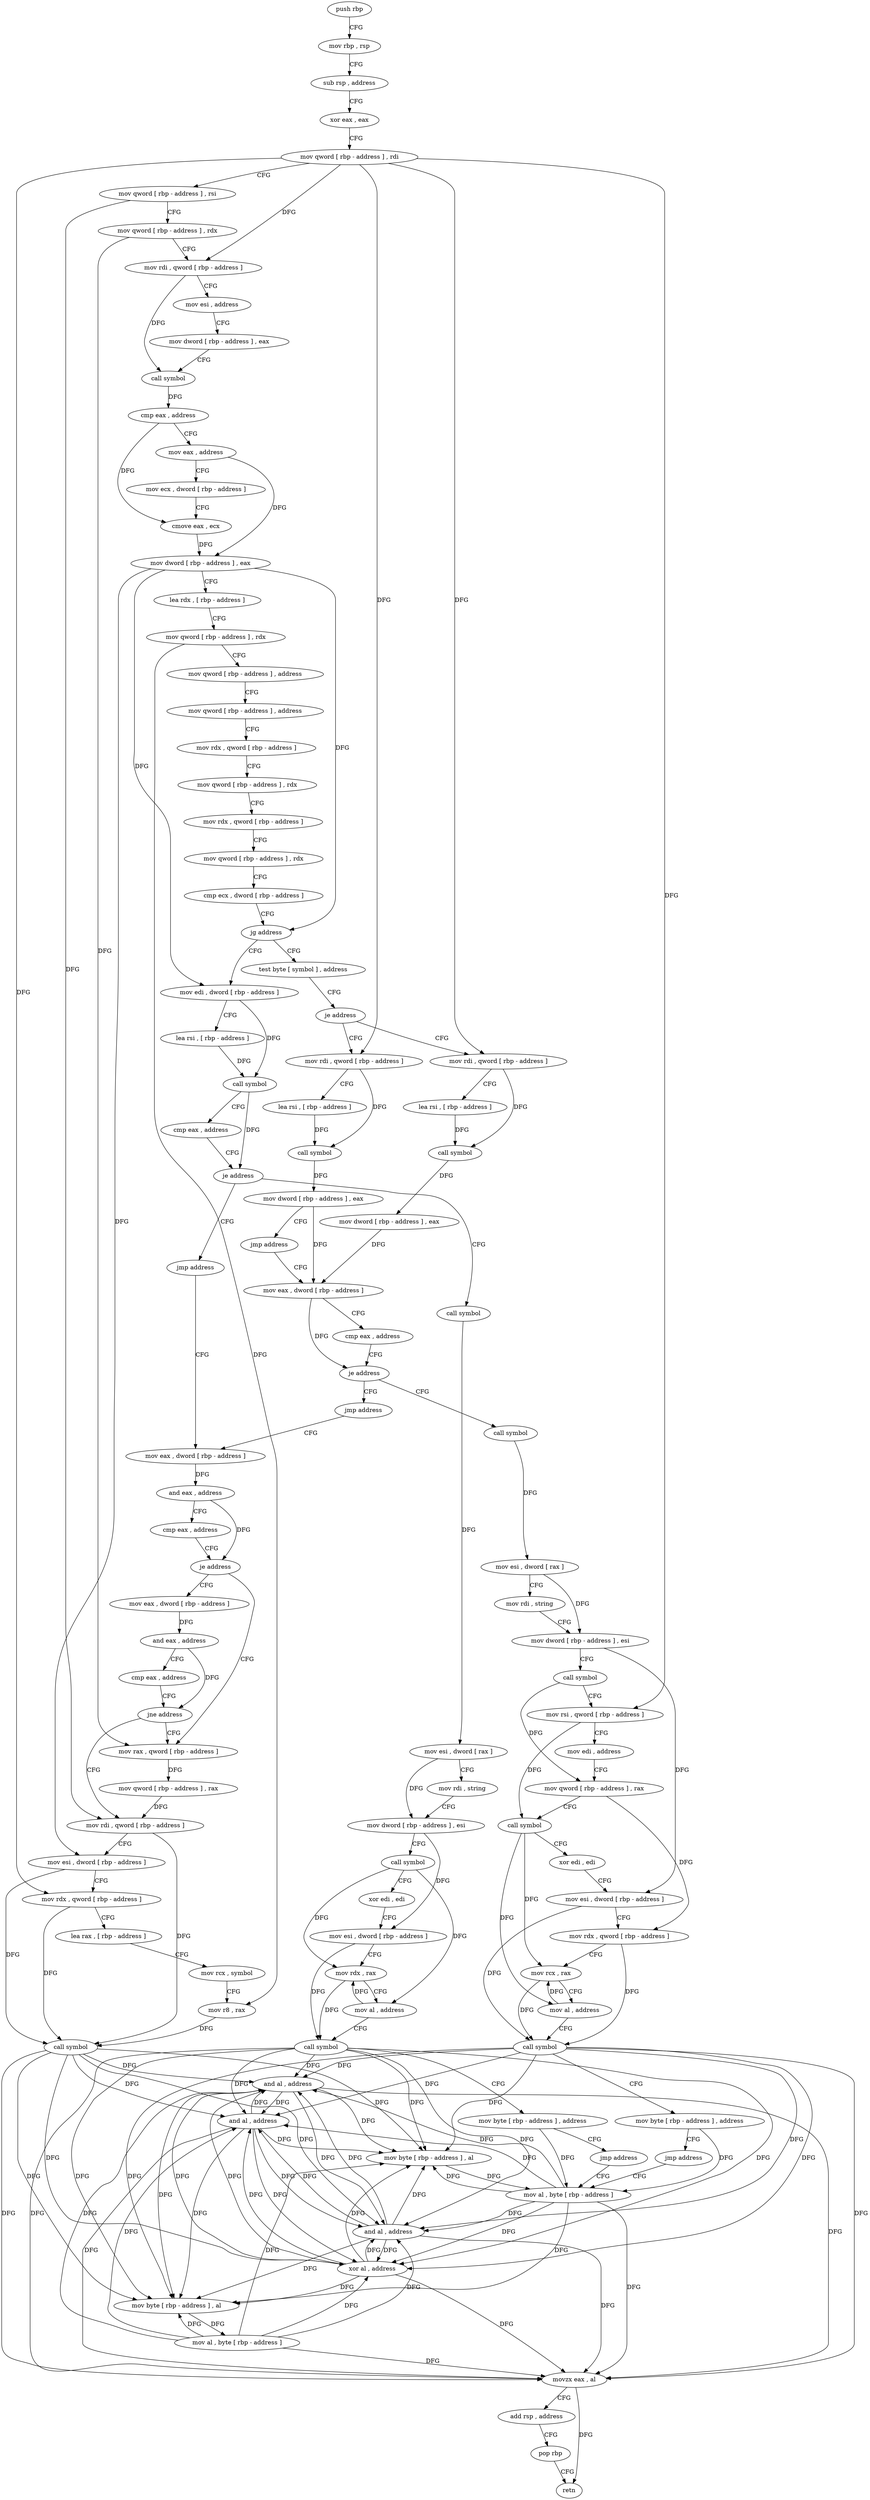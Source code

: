 digraph "func" {
"4206592" [label = "push rbp" ]
"4206593" [label = "mov rbp , rsp" ]
"4206596" [label = "sub rsp , address" ]
"4206603" [label = "xor eax , eax" ]
"4206605" [label = "mov qword [ rbp - address ] , rdi" ]
"4206609" [label = "mov qword [ rbp - address ] , rsi" ]
"4206613" [label = "mov qword [ rbp - address ] , rdx" ]
"4206617" [label = "mov rdi , qword [ rbp - address ]" ]
"4206621" [label = "mov esi , address" ]
"4206626" [label = "mov dword [ rbp - address ] , eax" ]
"4206632" [label = "call symbol" ]
"4206637" [label = "cmp eax , address" ]
"4206640" [label = "mov eax , address" ]
"4206645" [label = "mov ecx , dword [ rbp - address ]" ]
"4206651" [label = "cmove eax , ecx" ]
"4206654" [label = "mov dword [ rbp - address ] , eax" ]
"4206657" [label = "lea rdx , [ rbp - address ]" ]
"4206664" [label = "mov qword [ rbp - address ] , rdx" ]
"4206671" [label = "mov qword [ rbp - address ] , address" ]
"4206682" [label = "mov qword [ rbp - address ] , address" ]
"4206693" [label = "mov rdx , qword [ rbp - address ]" ]
"4206700" [label = "mov qword [ rbp - address ] , rdx" ]
"4206707" [label = "mov rdx , qword [ rbp - address ]" ]
"4206714" [label = "mov qword [ rbp - address ] , rdx" ]
"4206721" [label = "cmp ecx , dword [ rbp - address ]" ]
"4206724" [label = "jg address" ]
"4206814" [label = "test byte [ symbol ] , address" ]
"4206730" [label = "mov edi , dword [ rbp - address ]" ]
"4206822" [label = "je address" ]
"4206855" [label = "mov rdi , qword [ rbp - address ]" ]
"4206828" [label = "mov rdi , qword [ rbp - address ]" ]
"4206733" [label = "lea rsi , [ rbp - address ]" ]
"4206740" [label = "call symbol" ]
"4206745" [label = "cmp eax , address" ]
"4206748" [label = "je address" ]
"4206809" [label = "jmp address" ]
"4206754" [label = "call symbol" ]
"4206859" [label = "lea rsi , [ rbp - address ]" ]
"4206866" [label = "call symbol" ]
"4206871" [label = "mov dword [ rbp - address ] , eax" ]
"4206877" [label = "mov eax , dword [ rbp - address ]" ]
"4206832" [label = "lea rsi , [ rbp - address ]" ]
"4206839" [label = "call symbol" ]
"4206844" [label = "mov dword [ rbp - address ] , eax" ]
"4206850" [label = "jmp address" ]
"4206980" [label = "mov eax , dword [ rbp - address ]" ]
"4206759" [label = "mov esi , dword [ rax ]" ]
"4206761" [label = "mov rdi , string" ]
"4206771" [label = "mov dword [ rbp - address ] , esi" ]
"4206777" [label = "call symbol" ]
"4206782" [label = "xor edi , edi" ]
"4206784" [label = "mov esi , dword [ rbp - address ]" ]
"4206790" [label = "mov rdx , rax" ]
"4206793" [label = "mov al , address" ]
"4206795" [label = "call symbol" ]
"4206800" [label = "mov byte [ rbp - address ] , address" ]
"4206804" [label = "jmp address" ]
"4207089" [label = "mov al , byte [ rbp - address ]" ]
"4206975" [label = "jmp address" ]
"4206892" [label = "call symbol" ]
"4206897" [label = "mov esi , dword [ rax ]" ]
"4206899" [label = "mov rdi , string" ]
"4206909" [label = "mov dword [ rbp - address ] , esi" ]
"4206915" [label = "call symbol" ]
"4206920" [label = "mov rsi , qword [ rbp - address ]" ]
"4206924" [label = "mov edi , address" ]
"4206929" [label = "mov qword [ rbp - address ] , rax" ]
"4206936" [label = "call symbol" ]
"4206941" [label = "xor edi , edi" ]
"4206943" [label = "mov esi , dword [ rbp - address ]" ]
"4206949" [label = "mov rdx , qword [ rbp - address ]" ]
"4206956" [label = "mov rcx , rax" ]
"4206959" [label = "mov al , address" ]
"4206961" [label = "call symbol" ]
"4206966" [label = "mov byte [ rbp - address ] , address" ]
"4206970" [label = "jmp address" ]
"4206883" [label = "cmp eax , address" ]
"4206886" [label = "je address" ]
"4206986" [label = "and eax , address" ]
"4206991" [label = "cmp eax , address" ]
"4206996" [label = "je address" ]
"4207024" [label = "mov rax , qword [ rbp - address ]" ]
"4207002" [label = "mov eax , dword [ rbp - address ]" ]
"4207092" [label = "and al , address" ]
"4207094" [label = "movzx eax , al" ]
"4207097" [label = "add rsp , address" ]
"4207104" [label = "pop rbp" ]
"4207105" [label = "retn" ]
"4207028" [label = "mov qword [ rbp - address ] , rax" ]
"4207032" [label = "mov rdi , qword [ rbp - address ]" ]
"4207008" [label = "and eax , address" ]
"4207013" [label = "cmp eax , address" ]
"4207018" [label = "jne address" ]
"4207036" [label = "mov esi , dword [ rbp - address ]" ]
"4207039" [label = "mov rdx , qword [ rbp - address ]" ]
"4207043" [label = "lea rax , [ rbp - address ]" ]
"4207050" [label = "mov rcx , symbol" ]
"4207060" [label = "mov r8 , rax" ]
"4207063" [label = "call symbol" ]
"4207068" [label = "and al , address" ]
"4207070" [label = "mov byte [ rbp - address ] , al" ]
"4207076" [label = "mov al , byte [ rbp - address ]" ]
"4207082" [label = "xor al , address" ]
"4207084" [label = "and al , address" ]
"4207086" [label = "mov byte [ rbp - address ] , al" ]
"4206592" -> "4206593" [ label = "CFG" ]
"4206593" -> "4206596" [ label = "CFG" ]
"4206596" -> "4206603" [ label = "CFG" ]
"4206603" -> "4206605" [ label = "CFG" ]
"4206605" -> "4206609" [ label = "CFG" ]
"4206605" -> "4206617" [ label = "DFG" ]
"4206605" -> "4206855" [ label = "DFG" ]
"4206605" -> "4206828" [ label = "DFG" ]
"4206605" -> "4206920" [ label = "DFG" ]
"4206605" -> "4207039" [ label = "DFG" ]
"4206609" -> "4206613" [ label = "CFG" ]
"4206609" -> "4207032" [ label = "DFG" ]
"4206613" -> "4206617" [ label = "CFG" ]
"4206613" -> "4207024" [ label = "DFG" ]
"4206617" -> "4206621" [ label = "CFG" ]
"4206617" -> "4206632" [ label = "DFG" ]
"4206621" -> "4206626" [ label = "CFG" ]
"4206626" -> "4206632" [ label = "CFG" ]
"4206632" -> "4206637" [ label = "DFG" ]
"4206637" -> "4206640" [ label = "CFG" ]
"4206637" -> "4206651" [ label = "DFG" ]
"4206640" -> "4206645" [ label = "CFG" ]
"4206640" -> "4206654" [ label = "DFG" ]
"4206645" -> "4206651" [ label = "CFG" ]
"4206651" -> "4206654" [ label = "DFG" ]
"4206654" -> "4206657" [ label = "CFG" ]
"4206654" -> "4206724" [ label = "DFG" ]
"4206654" -> "4206730" [ label = "DFG" ]
"4206654" -> "4207036" [ label = "DFG" ]
"4206657" -> "4206664" [ label = "CFG" ]
"4206664" -> "4206671" [ label = "CFG" ]
"4206664" -> "4207060" [ label = "DFG" ]
"4206671" -> "4206682" [ label = "CFG" ]
"4206682" -> "4206693" [ label = "CFG" ]
"4206693" -> "4206700" [ label = "CFG" ]
"4206700" -> "4206707" [ label = "CFG" ]
"4206707" -> "4206714" [ label = "CFG" ]
"4206714" -> "4206721" [ label = "CFG" ]
"4206721" -> "4206724" [ label = "CFG" ]
"4206724" -> "4206814" [ label = "CFG" ]
"4206724" -> "4206730" [ label = "CFG" ]
"4206814" -> "4206822" [ label = "CFG" ]
"4206730" -> "4206733" [ label = "CFG" ]
"4206730" -> "4206740" [ label = "DFG" ]
"4206822" -> "4206855" [ label = "CFG" ]
"4206822" -> "4206828" [ label = "CFG" ]
"4206855" -> "4206859" [ label = "CFG" ]
"4206855" -> "4206866" [ label = "DFG" ]
"4206828" -> "4206832" [ label = "CFG" ]
"4206828" -> "4206839" [ label = "DFG" ]
"4206733" -> "4206740" [ label = "DFG" ]
"4206740" -> "4206745" [ label = "CFG" ]
"4206740" -> "4206748" [ label = "DFG" ]
"4206745" -> "4206748" [ label = "CFG" ]
"4206748" -> "4206809" [ label = "CFG" ]
"4206748" -> "4206754" [ label = "CFG" ]
"4206809" -> "4206980" [ label = "CFG" ]
"4206754" -> "4206759" [ label = "DFG" ]
"4206859" -> "4206866" [ label = "DFG" ]
"4206866" -> "4206871" [ label = "DFG" ]
"4206871" -> "4206877" [ label = "DFG" ]
"4206877" -> "4206883" [ label = "CFG" ]
"4206877" -> "4206886" [ label = "DFG" ]
"4206832" -> "4206839" [ label = "DFG" ]
"4206839" -> "4206844" [ label = "DFG" ]
"4206844" -> "4206850" [ label = "CFG" ]
"4206844" -> "4206877" [ label = "DFG" ]
"4206850" -> "4206877" [ label = "CFG" ]
"4206980" -> "4206986" [ label = "DFG" ]
"4206759" -> "4206761" [ label = "CFG" ]
"4206759" -> "4206771" [ label = "DFG" ]
"4206761" -> "4206771" [ label = "CFG" ]
"4206771" -> "4206777" [ label = "CFG" ]
"4206771" -> "4206784" [ label = "DFG" ]
"4206777" -> "4206782" [ label = "CFG" ]
"4206777" -> "4206790" [ label = "DFG" ]
"4206777" -> "4206793" [ label = "DFG" ]
"4206782" -> "4206784" [ label = "CFG" ]
"4206784" -> "4206790" [ label = "CFG" ]
"4206784" -> "4206795" [ label = "DFG" ]
"4206790" -> "4206793" [ label = "CFG" ]
"4206790" -> "4206795" [ label = "DFG" ]
"4206793" -> "4206795" [ label = "CFG" ]
"4206793" -> "4206790" [ label = "DFG" ]
"4206795" -> "4206800" [ label = "CFG" ]
"4206795" -> "4207092" [ label = "DFG" ]
"4206795" -> "4207094" [ label = "DFG" ]
"4206795" -> "4207068" [ label = "DFG" ]
"4206795" -> "4207070" [ label = "DFG" ]
"4206795" -> "4207082" [ label = "DFG" ]
"4206795" -> "4207084" [ label = "DFG" ]
"4206795" -> "4207086" [ label = "DFG" ]
"4206800" -> "4206804" [ label = "CFG" ]
"4206800" -> "4207089" [ label = "DFG" ]
"4206804" -> "4207089" [ label = "CFG" ]
"4207089" -> "4207092" [ label = "DFG" ]
"4207089" -> "4207094" [ label = "DFG" ]
"4207089" -> "4207068" [ label = "DFG" ]
"4207089" -> "4207070" [ label = "DFG" ]
"4207089" -> "4207082" [ label = "DFG" ]
"4207089" -> "4207084" [ label = "DFG" ]
"4207089" -> "4207086" [ label = "DFG" ]
"4206975" -> "4206980" [ label = "CFG" ]
"4206892" -> "4206897" [ label = "DFG" ]
"4206897" -> "4206899" [ label = "CFG" ]
"4206897" -> "4206909" [ label = "DFG" ]
"4206899" -> "4206909" [ label = "CFG" ]
"4206909" -> "4206915" [ label = "CFG" ]
"4206909" -> "4206943" [ label = "DFG" ]
"4206915" -> "4206920" [ label = "CFG" ]
"4206915" -> "4206929" [ label = "DFG" ]
"4206920" -> "4206924" [ label = "CFG" ]
"4206920" -> "4206936" [ label = "DFG" ]
"4206924" -> "4206929" [ label = "CFG" ]
"4206929" -> "4206936" [ label = "CFG" ]
"4206929" -> "4206949" [ label = "DFG" ]
"4206936" -> "4206941" [ label = "CFG" ]
"4206936" -> "4206956" [ label = "DFG" ]
"4206936" -> "4206959" [ label = "DFG" ]
"4206941" -> "4206943" [ label = "CFG" ]
"4206943" -> "4206949" [ label = "CFG" ]
"4206943" -> "4206961" [ label = "DFG" ]
"4206949" -> "4206956" [ label = "CFG" ]
"4206949" -> "4206961" [ label = "DFG" ]
"4206956" -> "4206959" [ label = "CFG" ]
"4206956" -> "4206961" [ label = "DFG" ]
"4206959" -> "4206961" [ label = "CFG" ]
"4206959" -> "4206956" [ label = "DFG" ]
"4206961" -> "4206966" [ label = "CFG" ]
"4206961" -> "4207092" [ label = "DFG" ]
"4206961" -> "4207094" [ label = "DFG" ]
"4206961" -> "4207068" [ label = "DFG" ]
"4206961" -> "4207070" [ label = "DFG" ]
"4206961" -> "4207082" [ label = "DFG" ]
"4206961" -> "4207084" [ label = "DFG" ]
"4206961" -> "4207086" [ label = "DFG" ]
"4206966" -> "4206970" [ label = "CFG" ]
"4206966" -> "4207089" [ label = "DFG" ]
"4206970" -> "4207089" [ label = "CFG" ]
"4206883" -> "4206886" [ label = "CFG" ]
"4206886" -> "4206975" [ label = "CFG" ]
"4206886" -> "4206892" [ label = "CFG" ]
"4206986" -> "4206991" [ label = "CFG" ]
"4206986" -> "4206996" [ label = "DFG" ]
"4206991" -> "4206996" [ label = "CFG" ]
"4206996" -> "4207024" [ label = "CFG" ]
"4206996" -> "4207002" [ label = "CFG" ]
"4207024" -> "4207028" [ label = "DFG" ]
"4207002" -> "4207008" [ label = "DFG" ]
"4207092" -> "4207094" [ label = "DFG" ]
"4207092" -> "4207068" [ label = "DFG" ]
"4207092" -> "4207070" [ label = "DFG" ]
"4207092" -> "4207082" [ label = "DFG" ]
"4207092" -> "4207084" [ label = "DFG" ]
"4207092" -> "4207086" [ label = "DFG" ]
"4207094" -> "4207097" [ label = "CFG" ]
"4207094" -> "4207105" [ label = "DFG" ]
"4207097" -> "4207104" [ label = "CFG" ]
"4207104" -> "4207105" [ label = "CFG" ]
"4207028" -> "4207032" [ label = "DFG" ]
"4207032" -> "4207036" [ label = "CFG" ]
"4207032" -> "4207063" [ label = "DFG" ]
"4207008" -> "4207013" [ label = "CFG" ]
"4207008" -> "4207018" [ label = "DFG" ]
"4207013" -> "4207018" [ label = "CFG" ]
"4207018" -> "4207032" [ label = "CFG" ]
"4207018" -> "4207024" [ label = "CFG" ]
"4207036" -> "4207039" [ label = "CFG" ]
"4207036" -> "4207063" [ label = "DFG" ]
"4207039" -> "4207043" [ label = "CFG" ]
"4207039" -> "4207063" [ label = "DFG" ]
"4207043" -> "4207050" [ label = "CFG" ]
"4207050" -> "4207060" [ label = "CFG" ]
"4207060" -> "4207063" [ label = "DFG" ]
"4207063" -> "4207068" [ label = "DFG" ]
"4207063" -> "4207092" [ label = "DFG" ]
"4207063" -> "4207094" [ label = "DFG" ]
"4207063" -> "4207070" [ label = "DFG" ]
"4207063" -> "4207082" [ label = "DFG" ]
"4207063" -> "4207084" [ label = "DFG" ]
"4207063" -> "4207086" [ label = "DFG" ]
"4207068" -> "4207070" [ label = "DFG" ]
"4207068" -> "4207092" [ label = "DFG" ]
"4207068" -> "4207094" [ label = "DFG" ]
"4207068" -> "4207082" [ label = "DFG" ]
"4207068" -> "4207084" [ label = "DFG" ]
"4207068" -> "4207086" [ label = "DFG" ]
"4207070" -> "4207076" [ label = "DFG" ]
"4207076" -> "4207082" [ label = "DFG" ]
"4207076" -> "4207092" [ label = "DFG" ]
"4207076" -> "4207094" [ label = "DFG" ]
"4207076" -> "4207068" [ label = "DFG" ]
"4207076" -> "4207070" [ label = "DFG" ]
"4207076" -> "4207084" [ label = "DFG" ]
"4207076" -> "4207086" [ label = "DFG" ]
"4207082" -> "4207084" [ label = "DFG" ]
"4207082" -> "4207092" [ label = "DFG" ]
"4207082" -> "4207094" [ label = "DFG" ]
"4207082" -> "4207068" [ label = "DFG" ]
"4207082" -> "4207070" [ label = "DFG" ]
"4207082" -> "4207086" [ label = "DFG" ]
"4207084" -> "4207086" [ label = "DFG" ]
"4207084" -> "4207092" [ label = "DFG" ]
"4207084" -> "4207094" [ label = "DFG" ]
"4207084" -> "4207068" [ label = "DFG" ]
"4207084" -> "4207070" [ label = "DFG" ]
"4207084" -> "4207082" [ label = "DFG" ]
"4207086" -> "4207089" [ label = "DFG" ]
}

